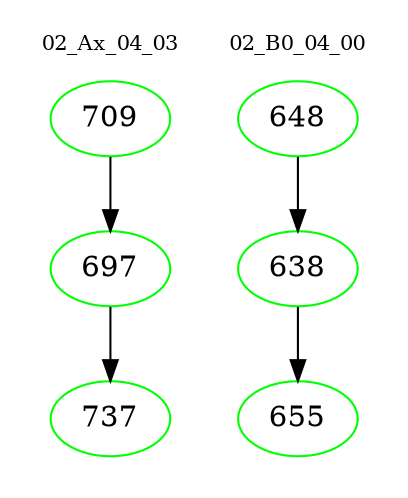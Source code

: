 digraph{
subgraph cluster_0 {
color = white
label = "02_Ax_04_03";
fontsize=10;
T0_709 [label="709", color="green"]
T0_709 -> T0_697 [color="black"]
T0_697 [label="697", color="green"]
T0_697 -> T0_737 [color="black"]
T0_737 [label="737", color="green"]
}
subgraph cluster_1 {
color = white
label = "02_B0_04_00";
fontsize=10;
T1_648 [label="648", color="green"]
T1_648 -> T1_638 [color="black"]
T1_638 [label="638", color="green"]
T1_638 -> T1_655 [color="black"]
T1_655 [label="655", color="green"]
}
}
